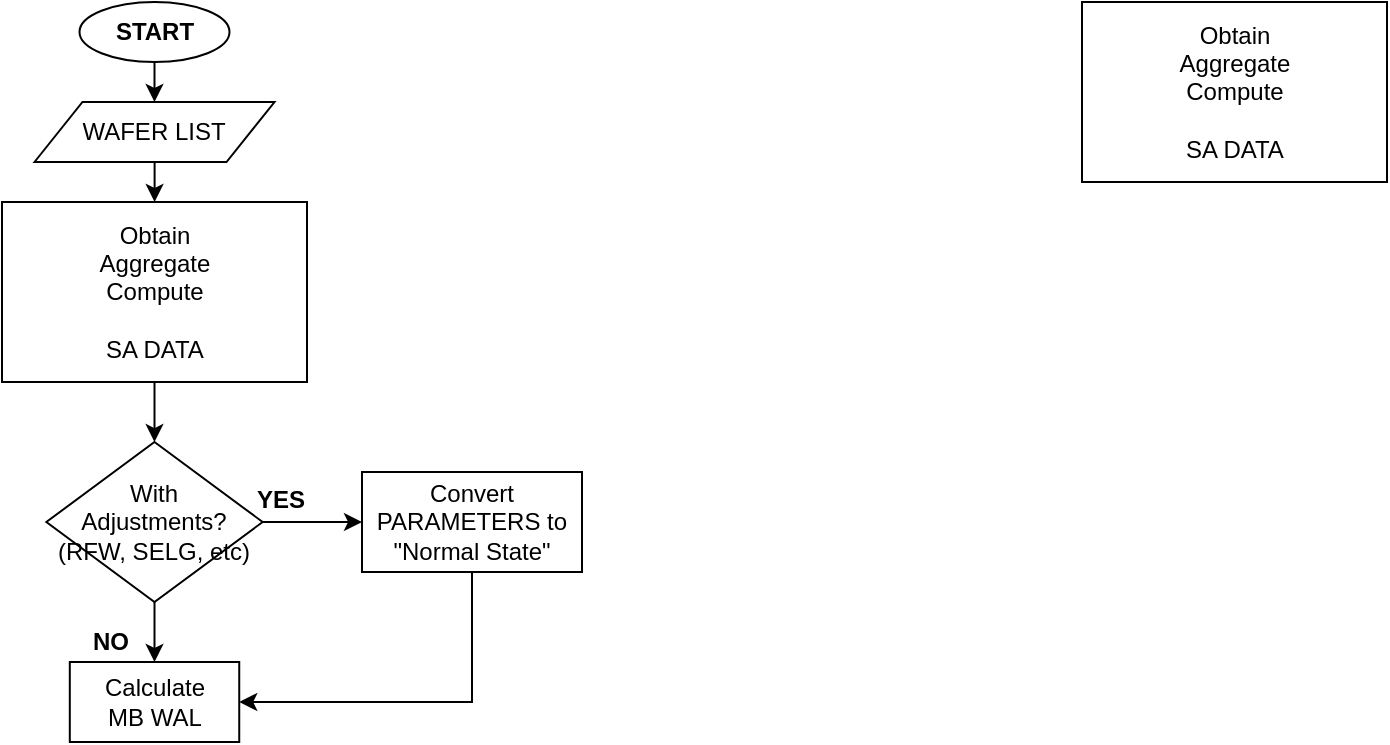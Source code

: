 <mxfile version="12.9.6" type="github">
  <diagram id="1Mv5UenHe6NZsJKYI-XA" name="Page-1">
    <mxGraphModel dx="1304" dy="529" grid="1" gridSize="10" guides="1" tooltips="1" connect="1" arrows="1" fold="1" page="1" pageScale="1" pageWidth="850" pageHeight="1100" math="0" shadow="0">
      <root>
        <mxCell id="0" />
        <mxCell id="1" parent="0" />
        <mxCell id="U0UpkO36y2_0f6v4TCSK-4" style="edgeStyle=orthogonalEdgeStyle;rounded=0;orthogonalLoop=1;jettySize=auto;html=1;exitX=0.5;exitY=1;exitDx=0;exitDy=0;entryX=0.5;entryY=0;entryDx=0;entryDy=0;" edge="1" parent="1" source="U0UpkO36y2_0f6v4TCSK-2" target="U0UpkO36y2_0f6v4TCSK-3">
          <mxGeometry relative="1" as="geometry" />
        </mxCell>
        <mxCell id="U0UpkO36y2_0f6v4TCSK-2" value="&lt;b&gt;START&lt;/b&gt;" style="ellipse;whiteSpace=wrap;html=1;" vertex="1" parent="1">
          <mxGeometry x="58.75" y="10" width="75" height="30" as="geometry" />
        </mxCell>
        <mxCell id="U0UpkO36y2_0f6v4TCSK-6" value="" style="edgeStyle=orthogonalEdgeStyle;rounded=0;orthogonalLoop=1;jettySize=auto;html=1;" edge="1" parent="1" source="U0UpkO36y2_0f6v4TCSK-3" target="U0UpkO36y2_0f6v4TCSK-5">
          <mxGeometry relative="1" as="geometry" />
        </mxCell>
        <mxCell id="U0UpkO36y2_0f6v4TCSK-3" value="WAFER LIST" style="shape=parallelogram;perimeter=parallelogramPerimeter;whiteSpace=wrap;html=1;" vertex="1" parent="1">
          <mxGeometry x="36.25" y="60" width="120" height="30" as="geometry" />
        </mxCell>
        <mxCell id="U0UpkO36y2_0f6v4TCSK-13" value="" style="edgeStyle=orthogonalEdgeStyle;rounded=0;orthogonalLoop=1;jettySize=auto;html=1;" edge="1" parent="1" source="U0UpkO36y2_0f6v4TCSK-5" target="U0UpkO36y2_0f6v4TCSK-7">
          <mxGeometry relative="1" as="geometry" />
        </mxCell>
        <mxCell id="U0UpkO36y2_0f6v4TCSK-5" value="Obtain&lt;br&gt;Aggregate&lt;br&gt;Compute&lt;br&gt;&lt;br&gt;SA DATA" style="rounded=0;whiteSpace=wrap;html=1;" vertex="1" parent="1">
          <mxGeometry x="20" y="110" width="152.5" height="90" as="geometry" />
        </mxCell>
        <mxCell id="U0UpkO36y2_0f6v4TCSK-10" style="edgeStyle=orthogonalEdgeStyle;rounded=0;orthogonalLoop=1;jettySize=auto;html=1;exitX=0.5;exitY=1;exitDx=0;exitDy=0;entryX=0.5;entryY=0;entryDx=0;entryDy=0;" edge="1" parent="1" source="U0UpkO36y2_0f6v4TCSK-7" target="U0UpkO36y2_0f6v4TCSK-9">
          <mxGeometry relative="1" as="geometry" />
        </mxCell>
        <mxCell id="U0UpkO36y2_0f6v4TCSK-16" value="" style="edgeStyle=orthogonalEdgeStyle;rounded=0;orthogonalLoop=1;jettySize=auto;html=1;" edge="1" parent="1" source="U0UpkO36y2_0f6v4TCSK-7" target="U0UpkO36y2_0f6v4TCSK-15">
          <mxGeometry relative="1" as="geometry" />
        </mxCell>
        <mxCell id="U0UpkO36y2_0f6v4TCSK-7" value="With&lt;br&gt;Adjustments? (RFW, SELG, etc)" style="rhombus;whiteSpace=wrap;html=1;" vertex="1" parent="1">
          <mxGeometry x="42.18" y="230" width="108.13" height="80" as="geometry" />
        </mxCell>
        <mxCell id="U0UpkO36y2_0f6v4TCSK-9" value="Calculate&lt;br&gt;MB WAL" style="rounded=0;whiteSpace=wrap;html=1;" vertex="1" parent="1">
          <mxGeometry x="53.9" y="340" width="84.72" height="40" as="geometry" />
        </mxCell>
        <mxCell id="U0UpkO36y2_0f6v4TCSK-11" value="&lt;b&gt;YES&lt;/b&gt;" style="text;html=1;align=center;verticalAlign=middle;resizable=0;points=[];autosize=1;" vertex="1" parent="1">
          <mxGeometry x="138.62" y="249" width="40" height="20" as="geometry" />
        </mxCell>
        <mxCell id="U0UpkO36y2_0f6v4TCSK-12" value="&lt;b&gt;NO&lt;/b&gt;" style="text;html=1;align=center;verticalAlign=middle;resizable=0;points=[];autosize=1;" vertex="1" parent="1">
          <mxGeometry x="58.75" y="320" width="30" height="20" as="geometry" />
        </mxCell>
        <mxCell id="U0UpkO36y2_0f6v4TCSK-17" style="edgeStyle=orthogonalEdgeStyle;rounded=0;orthogonalLoop=1;jettySize=auto;html=1;exitX=0.5;exitY=1;exitDx=0;exitDy=0;entryX=1;entryY=0.5;entryDx=0;entryDy=0;" edge="1" parent="1" source="U0UpkO36y2_0f6v4TCSK-15" target="U0UpkO36y2_0f6v4TCSK-9">
          <mxGeometry relative="1" as="geometry" />
        </mxCell>
        <mxCell id="U0UpkO36y2_0f6v4TCSK-15" value="Convert PARAMETERS to &quot;Normal State&quot;" style="rounded=0;whiteSpace=wrap;html=1;" vertex="1" parent="1">
          <mxGeometry x="200" y="245" width="110" height="50" as="geometry" />
        </mxCell>
        <mxCell id="U0UpkO36y2_0f6v4TCSK-19" value="Obtain&lt;br&gt;Aggregate&lt;br&gt;Compute&lt;br&gt;&lt;br&gt;SA DATA" style="rounded=0;whiteSpace=wrap;html=1;" vertex="1" parent="1">
          <mxGeometry x="560" y="10" width="152.5" height="90" as="geometry" />
        </mxCell>
      </root>
    </mxGraphModel>
  </diagram>
</mxfile>

